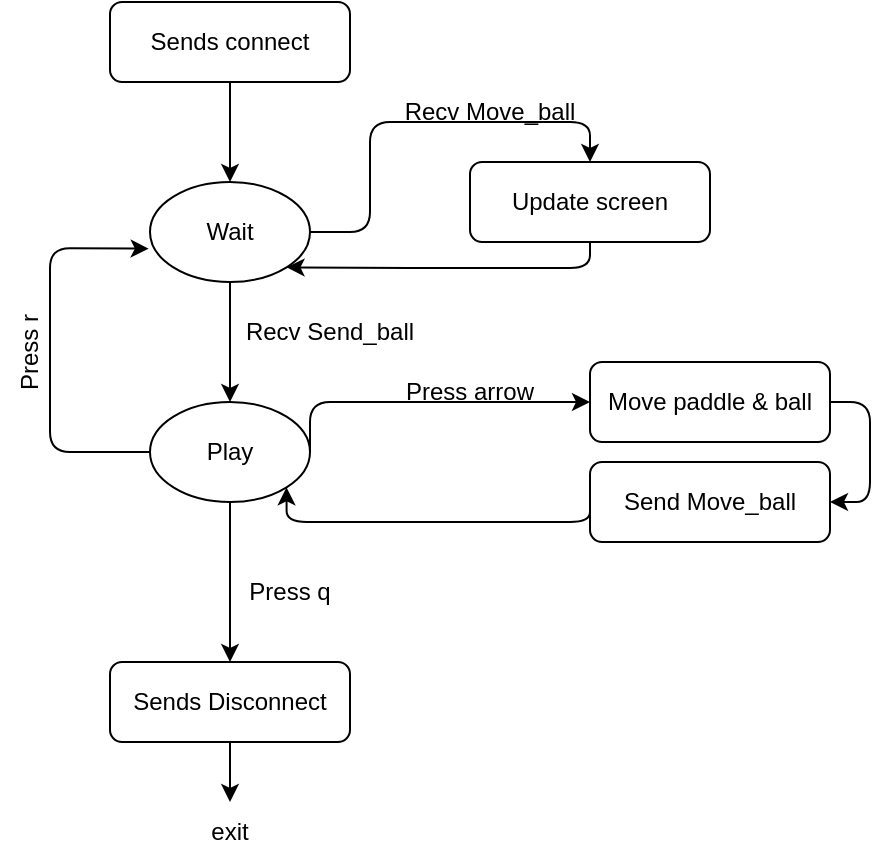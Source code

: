 <mxfile version="16.5.2" type="github">
  <diagram id="C5RBs43oDa-KdzZeNtuy" name="Page-1">
    <mxGraphModel dx="782" dy="428" grid="1" gridSize="10" guides="1" tooltips="1" connect="1" arrows="1" fold="1" page="1" pageScale="1" pageWidth="827" pageHeight="1169" math="0" shadow="0">
      <root>
        <mxCell id="WIyWlLk6GJQsqaUBKTNV-0" />
        <mxCell id="WIyWlLk6GJQsqaUBKTNV-1" parent="WIyWlLk6GJQsqaUBKTNV-0" />
        <mxCell id="WIyWlLk6GJQsqaUBKTNV-3" value="Sends connect" style="rounded=1;whiteSpace=wrap;html=1;fontSize=12;glass=0;strokeWidth=1;shadow=0;" parent="WIyWlLk6GJQsqaUBKTNV-1" vertex="1">
          <mxGeometry x="160" y="80" width="120" height="40" as="geometry" />
        </mxCell>
        <mxCell id="WIyWlLk6GJQsqaUBKTNV-7" value="Update screen" style="rounded=1;whiteSpace=wrap;html=1;fontSize=12;glass=0;strokeWidth=1;shadow=0;" parent="WIyWlLk6GJQsqaUBKTNV-1" vertex="1">
          <mxGeometry x="340" y="160" width="120" height="40" as="geometry" />
        </mxCell>
        <mxCell id="UpNs2rjb2hfZ4LCreFd8-0" value="Wait" style="ellipse;whiteSpace=wrap;html=1;" parent="WIyWlLk6GJQsqaUBKTNV-1" vertex="1">
          <mxGeometry x="180" y="170" width="80" height="50" as="geometry" />
        </mxCell>
        <mxCell id="UpNs2rjb2hfZ4LCreFd8-3" value="" style="endArrow=classic;html=1;rounded=1;entryX=0.5;entryY=0;entryDx=0;entryDy=0;exitX=1;exitY=0.5;exitDx=0;exitDy=0;" parent="WIyWlLk6GJQsqaUBKTNV-1" source="UpNs2rjb2hfZ4LCreFd8-0" target="WIyWlLk6GJQsqaUBKTNV-7" edge="1">
          <mxGeometry width="50" height="50" relative="1" as="geometry">
            <mxPoint x="340" y="310" as="sourcePoint" />
            <mxPoint x="390" y="260" as="targetPoint" />
            <Array as="points">
              <mxPoint x="290" y="195" />
              <mxPoint x="290" y="140" />
              <mxPoint x="400" y="140" />
            </Array>
          </mxGeometry>
        </mxCell>
        <mxCell id="UpNs2rjb2hfZ4LCreFd8-4" value="Recv Move_ball" style="text;html=1;strokeColor=none;fillColor=none;align=center;verticalAlign=middle;whiteSpace=wrap;rounded=0;" parent="WIyWlLk6GJQsqaUBKTNV-1" vertex="1">
          <mxGeometry x="300" y="120" width="100" height="30" as="geometry" />
        </mxCell>
        <mxCell id="UpNs2rjb2hfZ4LCreFd8-5" value="" style="endArrow=classic;html=1;rounded=1;exitX=0.5;exitY=1;exitDx=0;exitDy=0;entryX=1;entryY=1;entryDx=0;entryDy=0;" parent="WIyWlLk6GJQsqaUBKTNV-1" source="WIyWlLk6GJQsqaUBKTNV-7" target="UpNs2rjb2hfZ4LCreFd8-0" edge="1">
          <mxGeometry width="50" height="50" relative="1" as="geometry">
            <mxPoint x="340" y="310" as="sourcePoint" />
            <mxPoint x="390" y="260" as="targetPoint" />
            <Array as="points">
              <mxPoint x="400" y="213" />
              <mxPoint x="320" y="213" />
            </Array>
          </mxGeometry>
        </mxCell>
        <mxCell id="UpNs2rjb2hfZ4LCreFd8-6" value="" style="endArrow=classic;html=1;rounded=0;entryX=0.5;entryY=0;entryDx=0;entryDy=0;exitX=0.5;exitY=1;exitDx=0;exitDy=0;" parent="WIyWlLk6GJQsqaUBKTNV-1" source="WIyWlLk6GJQsqaUBKTNV-3" target="UpNs2rjb2hfZ4LCreFd8-0" edge="1">
          <mxGeometry width="50" height="50" relative="1" as="geometry">
            <mxPoint x="340" y="310" as="sourcePoint" />
            <mxPoint x="390" y="260" as="targetPoint" />
          </mxGeometry>
        </mxCell>
        <mxCell id="UpNs2rjb2hfZ4LCreFd8-24" style="edgeStyle=orthogonalEdgeStyle;rounded=1;orthogonalLoop=1;jettySize=auto;html=1;exitX=0.5;exitY=1;exitDx=0;exitDy=0;" parent="WIyWlLk6GJQsqaUBKTNV-1" source="UpNs2rjb2hfZ4LCreFd8-7" target="UpNs2rjb2hfZ4LCreFd8-23" edge="1">
          <mxGeometry relative="1" as="geometry" />
        </mxCell>
        <mxCell id="UpNs2rjb2hfZ4LCreFd8-7" value="Play" style="ellipse;whiteSpace=wrap;html=1;" parent="WIyWlLk6GJQsqaUBKTNV-1" vertex="1">
          <mxGeometry x="180" y="280" width="80" height="50" as="geometry" />
        </mxCell>
        <mxCell id="UpNs2rjb2hfZ4LCreFd8-8" value="" style="endArrow=classic;html=1;rounded=0;entryX=0.5;entryY=0;entryDx=0;entryDy=0;exitX=0.5;exitY=1;exitDx=0;exitDy=0;" parent="WIyWlLk6GJQsqaUBKTNV-1" source="UpNs2rjb2hfZ4LCreFd8-0" target="UpNs2rjb2hfZ4LCreFd8-7" edge="1">
          <mxGeometry width="50" height="50" relative="1" as="geometry">
            <mxPoint x="270" y="310" as="sourcePoint" />
            <mxPoint x="320" y="260" as="targetPoint" />
          </mxGeometry>
        </mxCell>
        <mxCell id="UpNs2rjb2hfZ4LCreFd8-9" value="Recv Send_ball" style="text;html=1;strokeColor=none;fillColor=none;align=center;verticalAlign=middle;whiteSpace=wrap;rounded=0;" parent="WIyWlLk6GJQsqaUBKTNV-1" vertex="1">
          <mxGeometry x="220" y="230" width="100" height="30" as="geometry" />
        </mxCell>
        <mxCell id="UpNs2rjb2hfZ4LCreFd8-13" value="" style="endArrow=classic;html=1;rounded=1;exitX=1;exitY=0.5;exitDx=0;exitDy=0;entryX=0;entryY=0.5;entryDx=0;entryDy=0;" parent="WIyWlLk6GJQsqaUBKTNV-1" source="UpNs2rjb2hfZ4LCreFd8-7" target="UpNs2rjb2hfZ4LCreFd8-14" edge="1">
          <mxGeometry width="50" height="50" relative="1" as="geometry">
            <mxPoint x="270" y="250" as="sourcePoint" />
            <mxPoint x="400" y="305" as="targetPoint" />
            <Array as="points">
              <mxPoint x="260" y="280" />
            </Array>
          </mxGeometry>
        </mxCell>
        <mxCell id="UpNs2rjb2hfZ4LCreFd8-19" value="" style="edgeStyle=orthogonalEdgeStyle;rounded=1;orthogonalLoop=1;jettySize=auto;html=1;entryX=1;entryY=0.5;entryDx=0;entryDy=0;exitX=1;exitY=0.5;exitDx=0;exitDy=0;" parent="WIyWlLk6GJQsqaUBKTNV-1" source="UpNs2rjb2hfZ4LCreFd8-14" target="UpNs2rjb2hfZ4LCreFd8-20" edge="1">
          <mxGeometry relative="1" as="geometry">
            <mxPoint x="620" y="280" as="targetPoint" />
          </mxGeometry>
        </mxCell>
        <mxCell id="UpNs2rjb2hfZ4LCreFd8-14" value="Move paddle &amp;amp; ball" style="rounded=1;whiteSpace=wrap;html=1;fontSize=12;glass=0;strokeWidth=1;shadow=0;" parent="WIyWlLk6GJQsqaUBKTNV-1" vertex="1">
          <mxGeometry x="400" y="260" width="120" height="40" as="geometry" />
        </mxCell>
        <mxCell id="UpNs2rjb2hfZ4LCreFd8-15" value="Press arrow" style="text;html=1;strokeColor=none;fillColor=none;align=center;verticalAlign=middle;whiteSpace=wrap;rounded=0;" parent="WIyWlLk6GJQsqaUBKTNV-1" vertex="1">
          <mxGeometry x="290" y="260" width="100" height="30" as="geometry" />
        </mxCell>
        <mxCell id="UpNs2rjb2hfZ4LCreFd8-22" style="edgeStyle=orthogonalEdgeStyle;rounded=1;orthogonalLoop=1;jettySize=auto;html=1;exitX=0;exitY=0.5;exitDx=0;exitDy=0;entryX=1;entryY=1;entryDx=0;entryDy=0;" parent="WIyWlLk6GJQsqaUBKTNV-1" source="UpNs2rjb2hfZ4LCreFd8-20" target="UpNs2rjb2hfZ4LCreFd8-7" edge="1">
          <mxGeometry relative="1" as="geometry">
            <mxPoint x="260" y="305" as="targetPoint" />
            <Array as="points">
              <mxPoint x="400" y="340" />
              <mxPoint x="248" y="340" />
            </Array>
          </mxGeometry>
        </mxCell>
        <mxCell id="UpNs2rjb2hfZ4LCreFd8-20" value="Send Move_ball" style="rounded=1;whiteSpace=wrap;html=1;fontSize=12;glass=0;strokeWidth=1;shadow=0;" parent="WIyWlLk6GJQsqaUBKTNV-1" vertex="1">
          <mxGeometry x="400" y="310" width="120" height="40" as="geometry" />
        </mxCell>
        <mxCell id="UpNs2rjb2hfZ4LCreFd8-31" style="edgeStyle=orthogonalEdgeStyle;rounded=1;orthogonalLoop=1;jettySize=auto;html=1;exitX=0.5;exitY=1;exitDx=0;exitDy=0;entryX=0.5;entryY=0;entryDx=0;entryDy=0;" parent="WIyWlLk6GJQsqaUBKTNV-1" source="UpNs2rjb2hfZ4LCreFd8-23" target="UpNs2rjb2hfZ4LCreFd8-29" edge="1">
          <mxGeometry relative="1" as="geometry" />
        </mxCell>
        <mxCell id="UpNs2rjb2hfZ4LCreFd8-23" value="Sends Disconnect" style="rounded=1;whiteSpace=wrap;html=1;fontSize=12;glass=0;strokeWidth=1;shadow=0;" parent="WIyWlLk6GJQsqaUBKTNV-1" vertex="1">
          <mxGeometry x="160" y="410" width="120" height="40" as="geometry" />
        </mxCell>
        <mxCell id="UpNs2rjb2hfZ4LCreFd8-25" value="Press r" style="text;html=1;strokeColor=none;fillColor=none;align=center;verticalAlign=middle;whiteSpace=wrap;rounded=0;rotation=-90;" parent="WIyWlLk6GJQsqaUBKTNV-1" vertex="1">
          <mxGeometry x="70" y="240" width="100" height="30" as="geometry" />
        </mxCell>
        <mxCell id="UpNs2rjb2hfZ4LCreFd8-29" value="exit" style="text;html=1;strokeColor=none;fillColor=none;align=center;verticalAlign=middle;whiteSpace=wrap;rounded=0;" parent="WIyWlLk6GJQsqaUBKTNV-1" vertex="1">
          <mxGeometry x="170" y="480" width="100" height="30" as="geometry" />
        </mxCell>
        <mxCell id="UpNs2rjb2hfZ4LCreFd8-32" value="" style="endArrow=classic;html=1;rounded=1;entryX=-0.008;entryY=0.667;entryDx=0;entryDy=0;entryPerimeter=0;exitX=0;exitY=0.5;exitDx=0;exitDy=0;" parent="WIyWlLk6GJQsqaUBKTNV-1" source="UpNs2rjb2hfZ4LCreFd8-7" target="UpNs2rjb2hfZ4LCreFd8-0" edge="1">
          <mxGeometry width="50" height="50" relative="1" as="geometry">
            <mxPoint x="360" y="340" as="sourcePoint" />
            <mxPoint x="410" y="290" as="targetPoint" />
            <Array as="points">
              <mxPoint x="130" y="305" />
              <mxPoint x="130" y="203" />
            </Array>
          </mxGeometry>
        </mxCell>
        <mxCell id="UpNs2rjb2hfZ4LCreFd8-33" value="Press q" style="text;html=1;strokeColor=none;fillColor=none;align=center;verticalAlign=middle;whiteSpace=wrap;rounded=0;" parent="WIyWlLk6GJQsqaUBKTNV-1" vertex="1">
          <mxGeometry x="200" y="360" width="100" height="30" as="geometry" />
        </mxCell>
      </root>
    </mxGraphModel>
  </diagram>
</mxfile>
